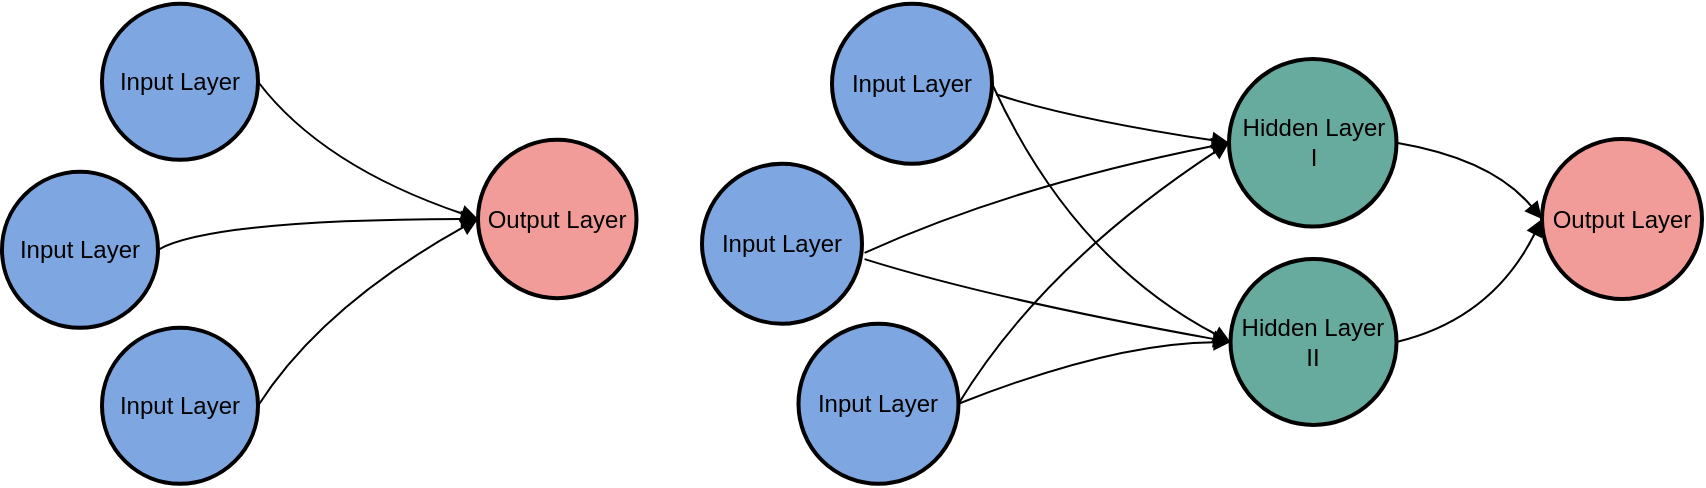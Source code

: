 <mxfile version="24.6.5" type="device">
  <diagram name="Page-1" id="WjZ8UJFalwYNNX4_lkgf">
    <mxGraphModel dx="1580" dy="1321" grid="1" gridSize="10" guides="1" tooltips="1" connect="1" arrows="1" fold="1" page="1" pageScale="1" pageWidth="850" pageHeight="1100" math="0" shadow="0">
      <root>
        <mxCell id="0" />
        <mxCell id="1" parent="0" />
        <mxCell id="IWZ1qg-0xC2hkmtamH-X-23" value="Input Layer" style="ellipse;aspect=fixed;strokeWidth=2;whiteSpace=wrap;fillColor=#7EA6E0;" parent="1" vertex="1">
          <mxGeometry x="495" y="238.88" width="80" height="80" as="geometry" />
        </mxCell>
        <mxCell id="IWZ1qg-0xC2hkmtamH-X-25" value="Hidden Layer&#xa;I" style="ellipse;aspect=fixed;strokeWidth=2;whiteSpace=wrap;fillColor=#67AB9F;" parent="1" vertex="1">
          <mxGeometry x="693.5" y="266.51" width="83.75" height="83.75" as="geometry" />
        </mxCell>
        <mxCell id="IWZ1qg-0xC2hkmtamH-X-26" value="Hidden Layer II" style="ellipse;aspect=fixed;strokeWidth=2;whiteSpace=wrap;fillColor=#67AB9F;" parent="1" vertex="1">
          <mxGeometry x="694.25" y="366.51" width="83" height="83" as="geometry" />
        </mxCell>
        <mxCell id="IWZ1qg-0xC2hkmtamH-X-27" value="Output Layer" style="ellipse;aspect=fixed;strokeWidth=2;whiteSpace=wrap;fillColor=#F19C99;" parent="1" vertex="1">
          <mxGeometry x="850" y="306.51" width="80" height="80" as="geometry" />
        </mxCell>
        <mxCell id="IWZ1qg-0xC2hkmtamH-X-29" value="" style="curved=1;startArrow=none;endArrow=block;entryX=0;entryY=0.5;exitX=1.025;exitY=0.566;exitDx=0;exitDy=0;exitPerimeter=0;" parent="1" source="IWZ1qg-0xC2hkmtamH-X-23" target="IWZ1qg-0xC2hkmtamH-X-25" edge="1">
          <mxGeometry relative="1" as="geometry">
            <Array as="points">
              <mxPoint x="615" y="296.51" />
            </Array>
            <mxPoint x="495" y="236.51" as="sourcePoint" />
          </mxGeometry>
        </mxCell>
        <mxCell id="IWZ1qg-0xC2hkmtamH-X-30" value="" style="curved=1;startArrow=none;endArrow=block;entryX=0;entryY=0.5;exitX=1;exitY=0.5;exitDx=0;exitDy=0;" parent="1" source="IWZ1qg-0xC2hkmtamH-X-23" target="IWZ1qg-0xC2hkmtamH-X-26" edge="1">
          <mxGeometry relative="1" as="geometry">
            <Array as="points">
              <mxPoint x="615" y="366.51" />
            </Array>
            <mxPoint x="557" y="266.51" as="sourcePoint" />
          </mxGeometry>
        </mxCell>
        <mxCell id="IWZ1qg-0xC2hkmtamH-X-32" value="" style="curved=1;startArrow=none;endArrow=block;exitX=1;exitY=0.5;entryX=0;entryY=0.5;" parent="1" source="IWZ1qg-0xC2hkmtamH-X-25" target="IWZ1qg-0xC2hkmtamH-X-27" edge="1">
          <mxGeometry relative="1" as="geometry">
            <Array as="points">
              <mxPoint x="825" y="316.51" />
            </Array>
          </mxGeometry>
        </mxCell>
        <mxCell id="IWZ1qg-0xC2hkmtamH-X-33" value="" style="curved=1;startArrow=none;endArrow=block;entryX=0;entryY=0.5;entryDx=0;entryDy=0;exitX=1;exitY=0.5;exitDx=0;exitDy=0;" parent="1" source="IWZ1qg-0xC2hkmtamH-X-26" target="IWZ1qg-0xC2hkmtamH-X-27" edge="1">
          <mxGeometry relative="1" as="geometry">
            <Array as="points">
              <mxPoint x="825" y="396.51" />
            </Array>
            <mxPoint x="725" y="646.51" as="sourcePoint" />
          </mxGeometry>
        </mxCell>
        <mxCell id="IWZ1qg-0xC2hkmtamH-X-34" value="Input Layer" style="ellipse;aspect=fixed;strokeWidth=2;whiteSpace=wrap;fillColor=#7EA6E0;direction=south;" parent="1" vertex="1">
          <mxGeometry x="430" y="318.88" width="80" height="80" as="geometry" />
        </mxCell>
        <mxCell id="IWZ1qg-0xC2hkmtamH-X-35" value="Input Layer" style="ellipse;aspect=fixed;strokeWidth=2;whiteSpace=wrap;fillColor=#7EA6E0;" parent="1" vertex="1">
          <mxGeometry x="478.25" y="398.88" width="80" height="80" as="geometry" />
        </mxCell>
        <mxCell id="IWZ1qg-0xC2hkmtamH-X-36" value="" style="curved=1;startArrow=none;endArrow=block;entryX=0;entryY=0.5;entryDx=0;entryDy=0;exitX=1;exitY=0.5;exitDx=0;exitDy=0;" parent="1" source="IWZ1qg-0xC2hkmtamH-X-35" target="IWZ1qg-0xC2hkmtamH-X-25" edge="1">
          <mxGeometry relative="1" as="geometry">
            <Array as="points">
              <mxPoint x="600" y="370" />
            </Array>
            <mxPoint x="405" y="536.51" as="sourcePoint" />
            <mxPoint x="475" y="519.51" as="targetPoint" />
          </mxGeometry>
        </mxCell>
        <mxCell id="IWZ1qg-0xC2hkmtamH-X-37" value="" style="curved=1;startArrow=none;endArrow=block;entryX=0;entryY=0.5;entryDx=0;entryDy=0;exitX=0.557;exitY=-0.016;exitDx=0;exitDy=0;exitPerimeter=0;" parent="1" source="IWZ1qg-0xC2hkmtamH-X-34" target="IWZ1qg-0xC2hkmtamH-X-25" edge="1">
          <mxGeometry relative="1" as="geometry">
            <Array as="points">
              <mxPoint x="585" y="330" />
            </Array>
            <mxPoint x="495" y="346.51" as="sourcePoint" />
            <mxPoint x="485" y="529.51" as="targetPoint" />
          </mxGeometry>
        </mxCell>
        <mxCell id="IWZ1qg-0xC2hkmtamH-X-38" value="" style="curved=1;startArrow=none;endArrow=block;exitX=0.596;exitY=-0.016;exitDx=0;exitDy=0;entryX=0;entryY=0.5;entryDx=0;entryDy=0;exitPerimeter=0;" parent="1" source="IWZ1qg-0xC2hkmtamH-X-34" target="IWZ1qg-0xC2hkmtamH-X-26" edge="1">
          <mxGeometry relative="1" as="geometry">
            <Array as="points">
              <mxPoint x="575" y="386.51" />
            </Array>
            <mxPoint x="355" y="419.51" as="sourcePoint" />
            <mxPoint x="475" y="519.51" as="targetPoint" />
          </mxGeometry>
        </mxCell>
        <mxCell id="IWZ1qg-0xC2hkmtamH-X-39" value="" style="curved=1;startArrow=none;endArrow=block;exitX=1;exitY=0.5;exitDx=0;exitDy=0;entryX=0;entryY=0.5;entryDx=0;entryDy=0;" parent="1" source="IWZ1qg-0xC2hkmtamH-X-35" target="IWZ1qg-0xC2hkmtamH-X-26" edge="1">
          <mxGeometry relative="1" as="geometry">
            <Array as="points">
              <mxPoint x="635" y="408.51" />
            </Array>
            <mxPoint x="365" y="429.51" as="sourcePoint" />
            <mxPoint x="515" y="519.51" as="targetPoint" />
          </mxGeometry>
        </mxCell>
        <mxCell id="IWZ1qg-0xC2hkmtamH-X-43" value="Output Layer" style="ellipse;aspect=fixed;strokeWidth=2;whiteSpace=wrap;fillColor=#F19C99;" parent="1" vertex="1">
          <mxGeometry x="318" y="306.88" width="79.25" height="79.25" as="geometry" />
        </mxCell>
        <mxCell id="IWZ1qg-0xC2hkmtamH-X-46" value="" style="curved=1;startArrow=none;endArrow=block;exitX=1;exitY=0.5;entryX=0;entryY=0.5;exitDx=0;exitDy=0;" parent="1" source="IWZ1qg-0xC2hkmtamH-X-56" target="IWZ1qg-0xC2hkmtamH-X-43" edge="1">
          <mxGeometry relative="1" as="geometry">
            <Array as="points">
              <mxPoint x="240" y="320" />
            </Array>
            <mxPoint x="62.88" y="245.88" as="sourcePoint" />
          </mxGeometry>
        </mxCell>
        <mxCell id="IWZ1qg-0xC2hkmtamH-X-50" value="Input Layer" style="ellipse;aspect=fixed;strokeWidth=2;whiteSpace=wrap;fillColor=#7EA6E0;" parent="1" vertex="1">
          <mxGeometry x="80" y="322.88" width="78" height="78" as="geometry" />
        </mxCell>
        <mxCell id="IWZ1qg-0xC2hkmtamH-X-53" value="" style="curved=1;startArrow=none;endArrow=block;exitX=1;exitY=0.5;exitDx=0;exitDy=0;entryX=0;entryY=0.5;entryDx=0;entryDy=0;" parent="1" source="IWZ1qg-0xC2hkmtamH-X-55" target="IWZ1qg-0xC2hkmtamH-X-43" edge="1">
          <mxGeometry relative="1" as="geometry">
            <Array as="points">
              <mxPoint x="240" y="390" />
            </Array>
            <mxPoint x="30.88" y="502.0" as="sourcePoint" />
            <mxPoint x="344.88" y="366.88" as="targetPoint" />
          </mxGeometry>
        </mxCell>
        <mxCell id="IWZ1qg-0xC2hkmtamH-X-54" value="" style="curved=1;startArrow=none;endArrow=block;exitX=1;exitY=0.5;exitDx=0;exitDy=0;entryX=0;entryY=0.5;entryDx=0;entryDy=0;" parent="1" source="IWZ1qg-0xC2hkmtamH-X-50" target="IWZ1qg-0xC2hkmtamH-X-43" edge="1">
          <mxGeometry relative="1" as="geometry">
            <Array as="points">
              <mxPoint x="184.88" y="346.88" />
            </Array>
            <mxPoint x="-235.12" y="474.38" as="sourcePoint" />
            <mxPoint x="284.88" y="376.88" as="targetPoint" />
          </mxGeometry>
        </mxCell>
        <mxCell id="IWZ1qg-0xC2hkmtamH-X-55" value="Input Layer" style="ellipse;aspect=fixed;strokeWidth=2;whiteSpace=wrap;fillColor=#7EA6E0;" parent="1" vertex="1">
          <mxGeometry x="130" y="400.88" width="78" height="78" as="geometry" />
        </mxCell>
        <mxCell id="IWZ1qg-0xC2hkmtamH-X-56" value="Input Layer" style="ellipse;aspect=fixed;strokeWidth=2;whiteSpace=wrap;fillColor=#7EA6E0;" parent="1" vertex="1">
          <mxGeometry x="130" y="238.88" width="78" height="78" as="geometry" />
        </mxCell>
      </root>
    </mxGraphModel>
  </diagram>
</mxfile>
